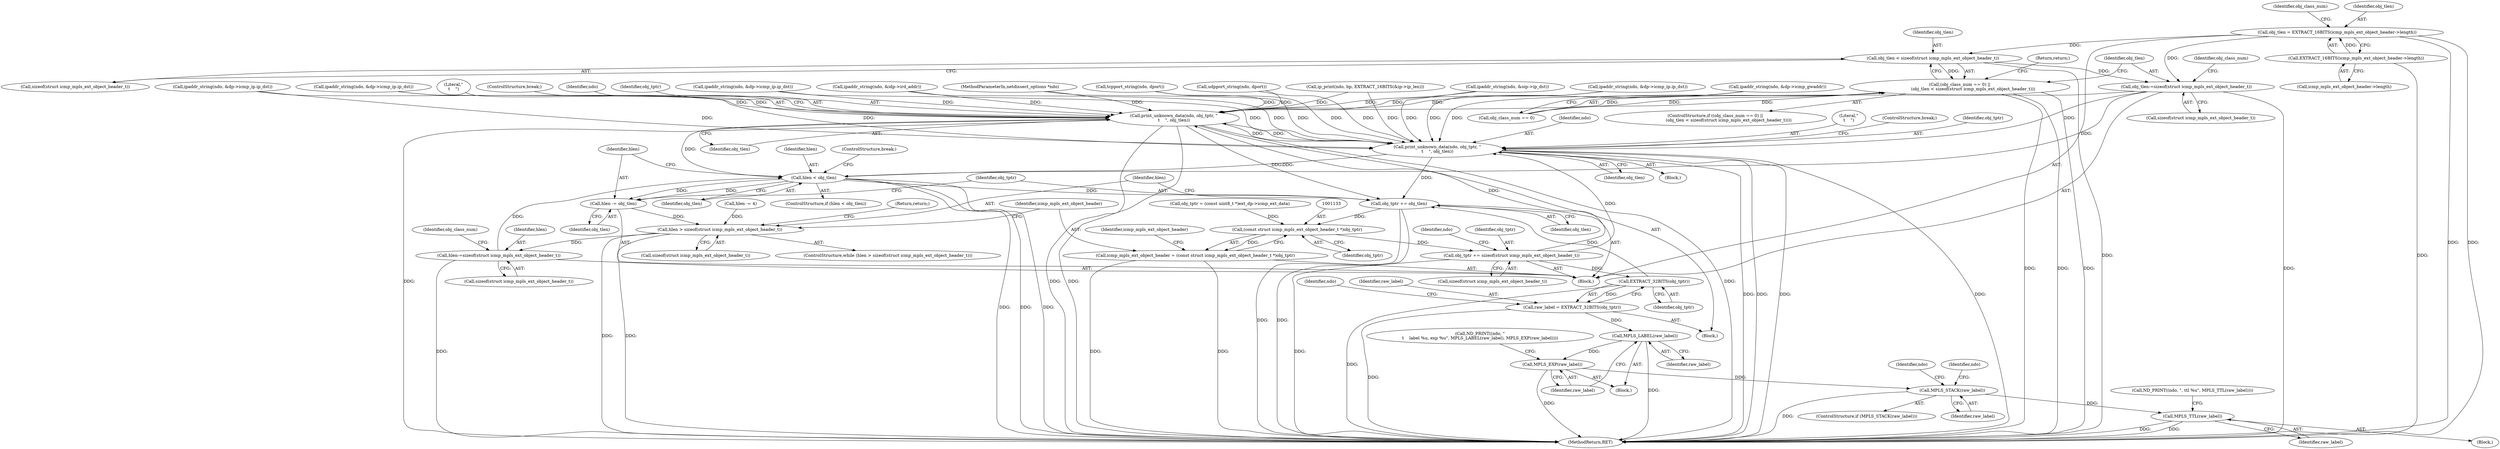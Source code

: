 digraph "0_tcpdump_8509ef02eceb2bbb479cea10fe4a7ec6395f1a8b@API" {
"1001182" [label="(Call,obj_tlen < sizeof(struct icmp_mpls_ext_object_header_t))"];
"1001138" [label="(Call,obj_tlen = EXTRACT_16BITS(icmp_mpls_ext_object_header->length))"];
"1001140" [label="(Call,EXTRACT_16BITS(icmp_mpls_ext_object_header->length))"];
"1001178" [label="(Call,(obj_class_num == 0) ||\n                    (obj_tlen < sizeof(struct icmp_mpls_ext_object_header_t)))"];
"1001188" [label="(Call,obj_tlen-=sizeof(struct icmp_mpls_ext_object_header_t))"];
"1001234" [label="(Call,print_unknown_data(ndo, obj_tptr, \"\n\t    \", obj_tlen))"];
"1001242" [label="(Call,print_unknown_data(ndo, obj_tptr, \"\n\t    \", obj_tlen))"];
"1001249" [label="(Call,hlen < obj_tlen)"];
"1001253" [label="(Call,hlen -= obj_tlen)"];
"1001125" [label="(Call,hlen > sizeof(struct icmp_mpls_ext_object_header_t))"];
"1001173" [label="(Call,hlen-=sizeof(struct icmp_mpls_ext_object_header_t))"];
"1001256" [label="(Call,obj_tptr += obj_tlen)"];
"1001132" [label="(Call,(const struct icmp_mpls_ext_object_header_t *)obj_tptr)"];
"1001130" [label="(Call,icmp_mpls_ext_object_header = (const struct icmp_mpls_ext_object_header_t *)obj_tptr)"];
"1001154" [label="(Call,obj_tptr += sizeof(struct icmp_mpls_ext_object_header_t))"];
"1001206" [label="(Call,EXTRACT_32BITS(obj_tptr))"];
"1001204" [label="(Call,raw_label = EXTRACT_32BITS(obj_tptr))"];
"1001214" [label="(Call,MPLS_LABEL(raw_label))"];
"1001216" [label="(Call,MPLS_EXP(raw_label))"];
"1001219" [label="(Call,MPLS_STACK(raw_label))"];
"1001230" [label="(Call,MPLS_TTL(raw_label))"];
"1001243" [label="(Identifier,ndo)"];
"1001141" [label="(Call,icmp_mpls_ext_object_header->length)"];
"1001183" [label="(Identifier,obj_tlen)"];
"1001245" [label="(Literal,\"\n\t    \")"];
"1001228" [label="(Block,)"];
"1001219" [label="(Call,MPLS_STACK(raw_label))"];
"1000656" [label="(Call,ipaddr_string(ndo, &idp->ird_addr))"];
"1001239" [label="(ControlStructure,break;)"];
"1001254" [label="(Identifier,hlen)"];
"1001173" [label="(Call,hlen-=sizeof(struct icmp_mpls_ext_object_header_t))"];
"1001188" [label="(Call,obj_tlen-=sizeof(struct icmp_mpls_ext_object_header_t))"];
"1001216" [label="(Call,MPLS_EXP(raw_label))"];
"1001179" [label="(Call,obj_class_num == 0)"];
"1001145" [label="(Identifier,obj_class_num)"];
"1001235" [label="(Identifier,ndo)"];
"1001175" [label="(Call,sizeof(struct icmp_mpls_ext_object_header_t))"];
"1001249" [label="(Call,hlen < obj_tlen)"];
"1001244" [label="(Identifier,obj_tptr)"];
"1001127" [label="(Call,sizeof(struct icmp_mpls_ext_object_header_t))"];
"1001126" [label="(Identifier,hlen)"];
"1001214" [label="(Call,MPLS_LABEL(raw_label))"];
"1001207" [label="(Identifier,obj_tptr)"];
"1001205" [label="(Identifier,raw_label)"];
"1001198" [label="(Block,)"];
"1001160" [label="(Identifier,ndo)"];
"1000964" [label="(Call,ip_print(ndo, bp, EXTRACT_16BITS(&ip->ip_len)))"];
"1000408" [label="(Call,ipaddr_string(ndo, &dp->icmp_ip.ip_dst))"];
"1001236" [label="(Identifier,obj_tptr)"];
"1001156" [label="(Call,sizeof(struct icmp_mpls_ext_object_header_t))"];
"1001131" [label="(Identifier,icmp_mpls_ext_object_header)"];
"1001253" [label="(Call,hlen -= obj_tlen)"];
"1001132" [label="(Call,(const struct icmp_mpls_ext_object_header_t *)obj_tptr)"];
"1000110" [label="(MethodParameterIn,netdissect_options *ndo)"];
"1001258" [label="(Identifier,obj_tlen)"];
"1001190" [label="(Call,sizeof(struct icmp_mpls_ext_object_header_t))"];
"1001125" [label="(Call,hlen > sizeof(struct icmp_mpls_ext_object_header_t))"];
"1001242" [label="(Call,print_unknown_data(ndo, obj_tptr, \"\n\t    \", obj_tlen))"];
"1001184" [label="(Call,sizeof(struct icmp_mpls_ext_object_header_t))"];
"1001213" [label="(Block,)"];
"1001247" [label="(ControlStructure,break;)"];
"1001257" [label="(Identifier,obj_tptr)"];
"1001256" [label="(Call,obj_tptr += obj_tlen)"];
"1001187" [label="(Return,return;)"];
"1001210" [label="(Identifier,ndo)"];
"1001217" [label="(Identifier,raw_label)"];
"1001259" [label="(Return,return;)"];
"1001129" [label="(Block,)"];
"1001220" [label="(Identifier,raw_label)"];
"1001215" [label="(Identifier,raw_label)"];
"1000323" [label="(Call,ipaddr_string(ndo, &oip->ip_dst))"];
"1001154" [label="(Call,obj_tptr += sizeof(struct icmp_mpls_ext_object_header_t))"];
"1001206" [label="(Call,EXTRACT_32BITS(obj_tptr))"];
"1001193" [label="(Identifier,obj_class_num)"];
"1001248" [label="(ControlStructure,if (hlen < obj_tlen))"];
"1001225" [label="(Call,ND_PRINT((ndo, \", ttl %u\", MPLS_TTL(raw_label))))"];
"1001230" [label="(Call,MPLS_TTL(raw_label))"];
"1001134" [label="(Identifier,obj_tptr)"];
"1001130" [label="(Call,icmp_mpls_ext_object_header = (const struct icmp_mpls_ext_object_header_t *)obj_tptr)"];
"1001255" [label="(Identifier,obj_tlen)"];
"1000383" [label="(Call,ipaddr_string(ndo, &dp->icmp_ip.ip_dst))"];
"1001138" [label="(Call,obj_tlen = EXTRACT_16BITS(icmp_mpls_ext_object_header->length))"];
"1001252" [label="(ControlStructure,break;)"];
"1001174" [label="(Identifier,hlen)"];
"1001137" [label="(Identifier,icmp_mpls_ext_object_header)"];
"1001139" [label="(Identifier,obj_tlen)"];
"1001234" [label="(Call,print_unknown_data(ndo, obj_tptr, \"\n\t    \", obj_tlen))"];
"1001223" [label="(Identifier,ndo)"];
"1001124" [label="(ControlStructure,while (hlen > sizeof(struct icmp_mpls_ext_object_header_t)))"];
"1001237" [label="(Literal,\"\n\t    \")"];
"1000293" [label="(Call,tcpport_string(ndo, dport))"];
"1000365" [label="(Call,ipaddr_string(ndo, &dp->icmp_ip.ip_dst))"];
"1001114" [label="(Call,hlen -= 4)"];
"1001140" [label="(Call,EXTRACT_16BITS(icmp_mpls_ext_object_header->length))"];
"1001178" [label="(Call,(obj_class_num == 0) ||\n                    (obj_tlen < sizeof(struct icmp_mpls_ext_object_header_t)))"];
"1000311" [label="(Call,udpport_string(ndo, dport))"];
"1000221" [label="(Call,ipaddr_string(ndo, &dp->icmp_ip.ip_dst))"];
"1001251" [label="(Identifier,obj_tlen)"];
"1001180" [label="(Identifier,obj_class_num)"];
"1001182" [label="(Call,obj_tlen < sizeof(struct icmp_mpls_ext_object_header_t))"];
"1001265" [label="(MethodReturn,RET)"];
"1001250" [label="(Identifier,hlen)"];
"1001227" [label="(Identifier,ndo)"];
"1001246" [label="(Identifier,obj_tlen)"];
"1001194" [label="(Block,)"];
"1001155" [label="(Identifier,obj_tptr)"];
"1001177" [label="(ControlStructure,if ((obj_class_num == 0) ||\n                    (obj_tlen < sizeof(struct icmp_mpls_ext_object_header_t))))"];
"1001218" [label="(ControlStructure,if (MPLS_STACK(raw_label)))"];
"1001189" [label="(Identifier,obj_tlen)"];
"1001117" [label="(Call,obj_tptr = (const uint8_t *)ext_dp->icmp_ext_data)"];
"1001208" [label="(Call,ND_PRINT((ndo, \"\n\t    label %u, exp %u\", MPLS_LABEL(raw_label), MPLS_EXP(raw_label))))"];
"1000448" [label="(Call,ipaddr_string(ndo, &dp->icmp_gwaddr))"];
"1001231" [label="(Identifier,raw_label)"];
"1001204" [label="(Call,raw_label = EXTRACT_32BITS(obj_tptr))"];
"1001238" [label="(Identifier,obj_tlen)"];
"1001182" -> "1001178"  [label="AST: "];
"1001182" -> "1001184"  [label="CFG: "];
"1001183" -> "1001182"  [label="AST: "];
"1001184" -> "1001182"  [label="AST: "];
"1001178" -> "1001182"  [label="CFG: "];
"1001182" -> "1001265"  [label="DDG: "];
"1001182" -> "1001178"  [label="DDG: "];
"1001138" -> "1001182"  [label="DDG: "];
"1001182" -> "1001188"  [label="DDG: "];
"1001138" -> "1001129"  [label="AST: "];
"1001138" -> "1001140"  [label="CFG: "];
"1001139" -> "1001138"  [label="AST: "];
"1001140" -> "1001138"  [label="AST: "];
"1001145" -> "1001138"  [label="CFG: "];
"1001138" -> "1001265"  [label="DDG: "];
"1001138" -> "1001265"  [label="DDG: "];
"1001140" -> "1001138"  [label="DDG: "];
"1001138" -> "1001188"  [label="DDG: "];
"1001140" -> "1001141"  [label="CFG: "];
"1001141" -> "1001140"  [label="AST: "];
"1001140" -> "1001265"  [label="DDG: "];
"1001178" -> "1001177"  [label="AST: "];
"1001178" -> "1001179"  [label="CFG: "];
"1001179" -> "1001178"  [label="AST: "];
"1001187" -> "1001178"  [label="CFG: "];
"1001189" -> "1001178"  [label="CFG: "];
"1001178" -> "1001265"  [label="DDG: "];
"1001178" -> "1001265"  [label="DDG: "];
"1001178" -> "1001265"  [label="DDG: "];
"1001179" -> "1001178"  [label="DDG: "];
"1001179" -> "1001178"  [label="DDG: "];
"1001188" -> "1001129"  [label="AST: "];
"1001188" -> "1001190"  [label="CFG: "];
"1001189" -> "1001188"  [label="AST: "];
"1001190" -> "1001188"  [label="AST: "];
"1001193" -> "1001188"  [label="CFG: "];
"1001188" -> "1001265"  [label="DDG: "];
"1001188" -> "1001234"  [label="DDG: "];
"1001188" -> "1001242"  [label="DDG: "];
"1001188" -> "1001249"  [label="DDG: "];
"1001234" -> "1001198"  [label="AST: "];
"1001234" -> "1001238"  [label="CFG: "];
"1001235" -> "1001234"  [label="AST: "];
"1001236" -> "1001234"  [label="AST: "];
"1001237" -> "1001234"  [label="AST: "];
"1001238" -> "1001234"  [label="AST: "];
"1001239" -> "1001234"  [label="CFG: "];
"1001234" -> "1001265"  [label="DDG: "];
"1001234" -> "1001265"  [label="DDG: "];
"1001234" -> "1001265"  [label="DDG: "];
"1001234" -> "1001265"  [label="DDG: "];
"1000311" -> "1001234"  [label="DDG: "];
"1000293" -> "1001234"  [label="DDG: "];
"1000408" -> "1001234"  [label="DDG: "];
"1001242" -> "1001234"  [label="DDG: "];
"1000365" -> "1001234"  [label="DDG: "];
"1000323" -> "1001234"  [label="DDG: "];
"1000656" -> "1001234"  [label="DDG: "];
"1000383" -> "1001234"  [label="DDG: "];
"1000964" -> "1001234"  [label="DDG: "];
"1000221" -> "1001234"  [label="DDG: "];
"1000448" -> "1001234"  [label="DDG: "];
"1000110" -> "1001234"  [label="DDG: "];
"1001154" -> "1001234"  [label="DDG: "];
"1001234" -> "1001242"  [label="DDG: "];
"1001234" -> "1001249"  [label="DDG: "];
"1001234" -> "1001256"  [label="DDG: "];
"1001242" -> "1001194"  [label="AST: "];
"1001242" -> "1001246"  [label="CFG: "];
"1001243" -> "1001242"  [label="AST: "];
"1001244" -> "1001242"  [label="AST: "];
"1001245" -> "1001242"  [label="AST: "];
"1001246" -> "1001242"  [label="AST: "];
"1001247" -> "1001242"  [label="CFG: "];
"1001242" -> "1001265"  [label="DDG: "];
"1001242" -> "1001265"  [label="DDG: "];
"1001242" -> "1001265"  [label="DDG: "];
"1001242" -> "1001265"  [label="DDG: "];
"1000311" -> "1001242"  [label="DDG: "];
"1000293" -> "1001242"  [label="DDG: "];
"1000408" -> "1001242"  [label="DDG: "];
"1000365" -> "1001242"  [label="DDG: "];
"1000323" -> "1001242"  [label="DDG: "];
"1000656" -> "1001242"  [label="DDG: "];
"1000383" -> "1001242"  [label="DDG: "];
"1000964" -> "1001242"  [label="DDG: "];
"1000221" -> "1001242"  [label="DDG: "];
"1000448" -> "1001242"  [label="DDG: "];
"1000110" -> "1001242"  [label="DDG: "];
"1001154" -> "1001242"  [label="DDG: "];
"1001242" -> "1001249"  [label="DDG: "];
"1001242" -> "1001256"  [label="DDG: "];
"1001249" -> "1001248"  [label="AST: "];
"1001249" -> "1001251"  [label="CFG: "];
"1001250" -> "1001249"  [label="AST: "];
"1001251" -> "1001249"  [label="AST: "];
"1001252" -> "1001249"  [label="CFG: "];
"1001254" -> "1001249"  [label="CFG: "];
"1001249" -> "1001265"  [label="DDG: "];
"1001249" -> "1001265"  [label="DDG: "];
"1001249" -> "1001265"  [label="DDG: "];
"1001173" -> "1001249"  [label="DDG: "];
"1001249" -> "1001253"  [label="DDG: "];
"1001249" -> "1001253"  [label="DDG: "];
"1001249" -> "1001256"  [label="DDG: "];
"1001253" -> "1001129"  [label="AST: "];
"1001253" -> "1001255"  [label="CFG: "];
"1001254" -> "1001253"  [label="AST: "];
"1001255" -> "1001253"  [label="AST: "];
"1001257" -> "1001253"  [label="CFG: "];
"1001253" -> "1001125"  [label="DDG: "];
"1001125" -> "1001124"  [label="AST: "];
"1001125" -> "1001127"  [label="CFG: "];
"1001126" -> "1001125"  [label="AST: "];
"1001127" -> "1001125"  [label="AST: "];
"1001131" -> "1001125"  [label="CFG: "];
"1001259" -> "1001125"  [label="CFG: "];
"1001125" -> "1001265"  [label="DDG: "];
"1001125" -> "1001265"  [label="DDG: "];
"1001114" -> "1001125"  [label="DDG: "];
"1001125" -> "1001173"  [label="DDG: "];
"1001173" -> "1001129"  [label="AST: "];
"1001173" -> "1001175"  [label="CFG: "];
"1001174" -> "1001173"  [label="AST: "];
"1001175" -> "1001173"  [label="AST: "];
"1001180" -> "1001173"  [label="CFG: "];
"1001173" -> "1001265"  [label="DDG: "];
"1001256" -> "1001129"  [label="AST: "];
"1001256" -> "1001258"  [label="CFG: "];
"1001257" -> "1001256"  [label="AST: "];
"1001258" -> "1001256"  [label="AST: "];
"1001126" -> "1001256"  [label="CFG: "];
"1001256" -> "1001265"  [label="DDG: "];
"1001256" -> "1001265"  [label="DDG: "];
"1001256" -> "1001132"  [label="DDG: "];
"1001206" -> "1001256"  [label="DDG: "];
"1001132" -> "1001130"  [label="AST: "];
"1001132" -> "1001134"  [label="CFG: "];
"1001133" -> "1001132"  [label="AST: "];
"1001134" -> "1001132"  [label="AST: "];
"1001130" -> "1001132"  [label="CFG: "];
"1001132" -> "1001130"  [label="DDG: "];
"1001117" -> "1001132"  [label="DDG: "];
"1001132" -> "1001154"  [label="DDG: "];
"1001130" -> "1001129"  [label="AST: "];
"1001131" -> "1001130"  [label="AST: "];
"1001137" -> "1001130"  [label="CFG: "];
"1001130" -> "1001265"  [label="DDG: "];
"1001130" -> "1001265"  [label="DDG: "];
"1001154" -> "1001129"  [label="AST: "];
"1001154" -> "1001156"  [label="CFG: "];
"1001155" -> "1001154"  [label="AST: "];
"1001156" -> "1001154"  [label="AST: "];
"1001160" -> "1001154"  [label="CFG: "];
"1001154" -> "1001265"  [label="DDG: "];
"1001154" -> "1001206"  [label="DDG: "];
"1001206" -> "1001204"  [label="AST: "];
"1001206" -> "1001207"  [label="CFG: "];
"1001207" -> "1001206"  [label="AST: "];
"1001204" -> "1001206"  [label="CFG: "];
"1001206" -> "1001265"  [label="DDG: "];
"1001206" -> "1001204"  [label="DDG: "];
"1001204" -> "1001198"  [label="AST: "];
"1001205" -> "1001204"  [label="AST: "];
"1001210" -> "1001204"  [label="CFG: "];
"1001204" -> "1001265"  [label="DDG: "];
"1001204" -> "1001214"  [label="DDG: "];
"1001214" -> "1001213"  [label="AST: "];
"1001214" -> "1001215"  [label="CFG: "];
"1001215" -> "1001214"  [label="AST: "];
"1001217" -> "1001214"  [label="CFG: "];
"1001214" -> "1001265"  [label="DDG: "];
"1001214" -> "1001216"  [label="DDG: "];
"1001216" -> "1001213"  [label="AST: "];
"1001216" -> "1001217"  [label="CFG: "];
"1001217" -> "1001216"  [label="AST: "];
"1001208" -> "1001216"  [label="CFG: "];
"1001216" -> "1001265"  [label="DDG: "];
"1001216" -> "1001219"  [label="DDG: "];
"1001219" -> "1001218"  [label="AST: "];
"1001219" -> "1001220"  [label="CFG: "];
"1001220" -> "1001219"  [label="AST: "];
"1001223" -> "1001219"  [label="CFG: "];
"1001227" -> "1001219"  [label="CFG: "];
"1001219" -> "1001265"  [label="DDG: "];
"1001219" -> "1001230"  [label="DDG: "];
"1001230" -> "1001228"  [label="AST: "];
"1001230" -> "1001231"  [label="CFG: "];
"1001231" -> "1001230"  [label="AST: "];
"1001225" -> "1001230"  [label="CFG: "];
"1001230" -> "1001265"  [label="DDG: "];
"1001230" -> "1001265"  [label="DDG: "];
}
